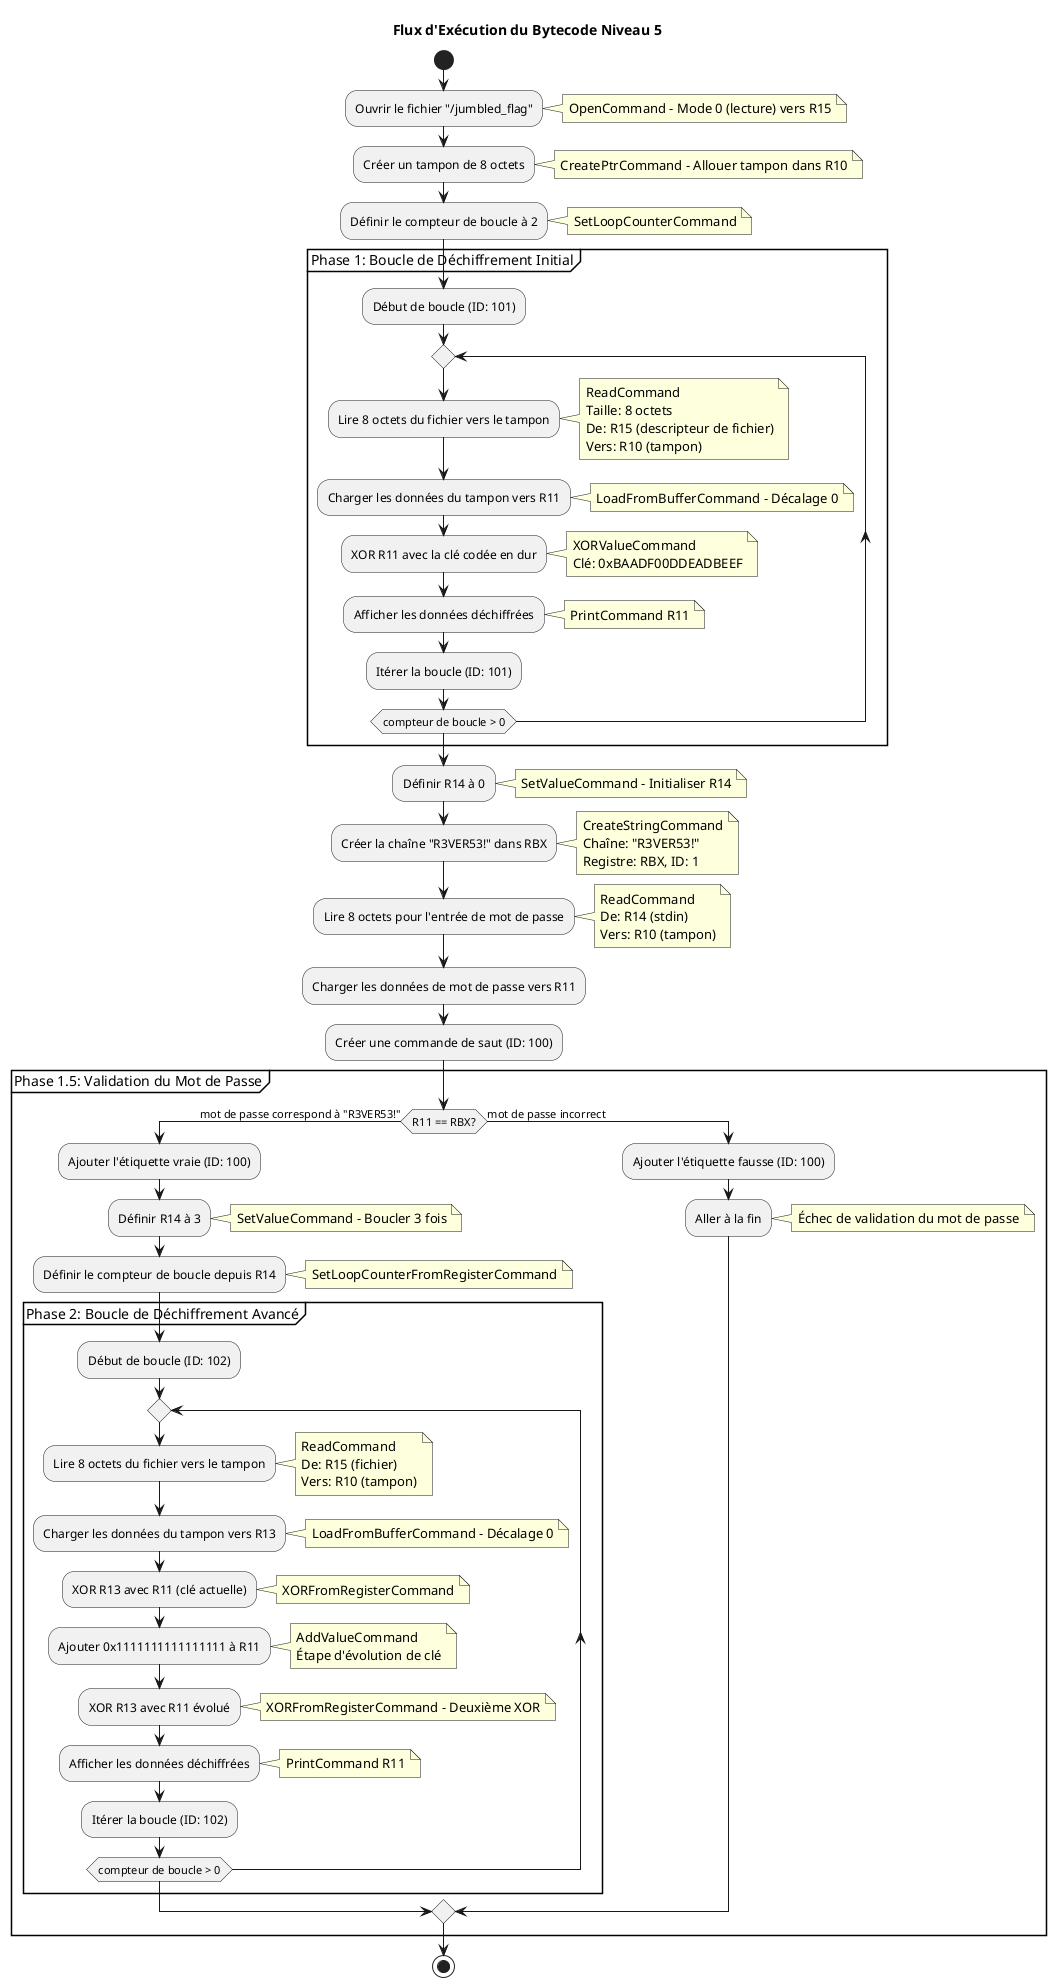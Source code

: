 @startuml
title Flux d'Exécution du Bytecode Niveau 5

start

:Ouvrir le fichier "/jumbled_flag";
note right: OpenCommand - Mode 0 (lecture) vers R15

:Créer un tampon de 8 octets;
note right: CreatePtrCommand - Allouer tampon dans R10

:Définir le compteur de boucle à 2;
note right: SetLoopCounterCommand

partition "Phase 1: Boucle de Déchiffrement Initial" {
  :Début de boucle (ID: 101);
  repeat
    :Lire 8 octets du fichier vers le tampon;
    note right
      ReadCommand
      Taille: 8 octets
      De: R15 (descripteur de fichier)
      Vers: R10 (tampon)
    end note
    
    :Charger les données du tampon vers R11;
    note right: LoadFromBufferCommand - Décalage 0
    
    :XOR R11 avec la clé codée en dur;
    note right
      XORValueCommand
      Clé: 0xBAADF00DDEADBEEF
    end note
    
    :Afficher les données déchiffrées;
    note right: PrintCommand R11
    
  :Itérer la boucle (ID: 101);
  repeat while (compteur de boucle > 0)
}

:Définir R14 à 0;
note right: SetValueCommand - Initialiser R14

:Créer la chaîne "R3VER53!" dans RBX;
note right
  CreateStringCommand
  Chaîne: "R3VER53!"
  Registre: RBX, ID: 1
end note

:Lire 8 octets pour l'entrée de mot de passe;
note right
  ReadCommand
  De: R14 (stdin)
  Vers: R10 (tampon)
end note

:Charger les données de mot de passe vers R11;

:Créer une commande de saut (ID: 100);

partition "Phase 1.5: Validation du Mot de Passe" {
  if (R11 == RBX?) then (mot de passe correspond à "R3VER53!")
    :Ajouter l'étiquette vraie (ID: 100);
    :Définir R14 à 3;
    note right: SetValueCommand - Boucler 3 fois
    
    :Définir le compteur de boucle depuis R14;
    note right: SetLoopCounterFromRegisterCommand
    
    partition "Phase 2: Boucle de Déchiffrement Avancé" {
      :Début de boucle (ID: 102);
      repeat
        :Lire 8 octets du fichier vers le tampon;
        note right
          ReadCommand
          De: R15 (fichier)
          Vers: R10 (tampon)
        end note
        
        :Charger les données du tampon vers R13;
        note right: LoadFromBufferCommand - Décalage 0
        
        :XOR R13 avec R11 (clé actuelle);
        note right: XORFromRegisterCommand
        
        :Ajouter 0x1111111111111111 à R11;
        note right
          AddValueCommand
          Étape d'évolution de clé
        end note
        
        :XOR R13 avec R11 évolué;
        note right: XORFromRegisterCommand - Deuxième XOR
        
        :Afficher les données déchiffrées;
        note right: PrintCommand R11
        
      :Itérer la boucle (ID: 102);
      repeat while (compteur de boucle > 0)
    }
  else (mot de passe incorrect)
    :Ajouter l'étiquette fausse (ID: 100);
    :Aller à la fin;
    note right: Échec de validation du mot de passe
  endif
}

stop

@enduml

